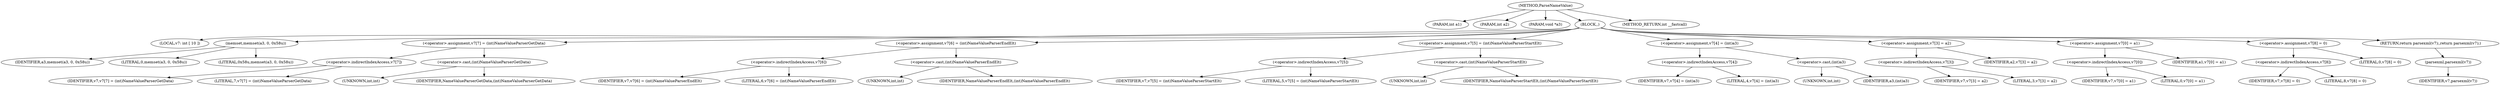 digraph ParseNameValue {  
"1000102" [label = "(METHOD,ParseNameValue)" ]
"1000103" [label = "(PARAM,int a1)" ]
"1000104" [label = "(PARAM,int a2)" ]
"1000105" [label = "(PARAM,void *a3)" ]
"1000106" [label = "(BLOCK,,)" ]
"1000107" [label = "(LOCAL,v7: int [ 10 ])" ]
"1000108" [label = "(memset,memset(a3, 0, 0x58u))" ]
"1000109" [label = "(IDENTIFIER,a3,memset(a3, 0, 0x58u))" ]
"1000110" [label = "(LITERAL,0,memset(a3, 0, 0x58u))" ]
"1000111" [label = "(LITERAL,0x58u,memset(a3, 0, 0x58u))" ]
"1000112" [label = "(<operator>.assignment,v7[7] = (int)NameValueParserGetData)" ]
"1000113" [label = "(<operator>.indirectIndexAccess,v7[7])" ]
"1000114" [label = "(IDENTIFIER,v7,v7[7] = (int)NameValueParserGetData)" ]
"1000115" [label = "(LITERAL,7,v7[7] = (int)NameValueParserGetData)" ]
"1000116" [label = "(<operator>.cast,(int)NameValueParserGetData)" ]
"1000117" [label = "(UNKNOWN,int,int)" ]
"1000118" [label = "(IDENTIFIER,NameValueParserGetData,(int)NameValueParserGetData)" ]
"1000119" [label = "(<operator>.assignment,v7[6] = (int)NameValueParserEndElt)" ]
"1000120" [label = "(<operator>.indirectIndexAccess,v7[6])" ]
"1000121" [label = "(IDENTIFIER,v7,v7[6] = (int)NameValueParserEndElt)" ]
"1000122" [label = "(LITERAL,6,v7[6] = (int)NameValueParserEndElt)" ]
"1000123" [label = "(<operator>.cast,(int)NameValueParserEndElt)" ]
"1000124" [label = "(UNKNOWN,int,int)" ]
"1000125" [label = "(IDENTIFIER,NameValueParserEndElt,(int)NameValueParserEndElt)" ]
"1000126" [label = "(<operator>.assignment,v7[5] = (int)NameValueParserStartElt)" ]
"1000127" [label = "(<operator>.indirectIndexAccess,v7[5])" ]
"1000128" [label = "(IDENTIFIER,v7,v7[5] = (int)NameValueParserStartElt)" ]
"1000129" [label = "(LITERAL,5,v7[5] = (int)NameValueParserStartElt)" ]
"1000130" [label = "(<operator>.cast,(int)NameValueParserStartElt)" ]
"1000131" [label = "(UNKNOWN,int,int)" ]
"1000132" [label = "(IDENTIFIER,NameValueParserStartElt,(int)NameValueParserStartElt)" ]
"1000133" [label = "(<operator>.assignment,v7[4] = (int)a3)" ]
"1000134" [label = "(<operator>.indirectIndexAccess,v7[4])" ]
"1000135" [label = "(IDENTIFIER,v7,v7[4] = (int)a3)" ]
"1000136" [label = "(LITERAL,4,v7[4] = (int)a3)" ]
"1000137" [label = "(<operator>.cast,(int)a3)" ]
"1000138" [label = "(UNKNOWN,int,int)" ]
"1000139" [label = "(IDENTIFIER,a3,(int)a3)" ]
"1000140" [label = "(<operator>.assignment,v7[3] = a2)" ]
"1000141" [label = "(<operator>.indirectIndexAccess,v7[3])" ]
"1000142" [label = "(IDENTIFIER,v7,v7[3] = a2)" ]
"1000143" [label = "(LITERAL,3,v7[3] = a2)" ]
"1000144" [label = "(IDENTIFIER,a2,v7[3] = a2)" ]
"1000145" [label = "(<operator>.assignment,v7[0] = a1)" ]
"1000146" [label = "(<operator>.indirectIndexAccess,v7[0])" ]
"1000147" [label = "(IDENTIFIER,v7,v7[0] = a1)" ]
"1000148" [label = "(LITERAL,0,v7[0] = a1)" ]
"1000149" [label = "(IDENTIFIER,a1,v7[0] = a1)" ]
"1000150" [label = "(<operator>.assignment,v7[8] = 0)" ]
"1000151" [label = "(<operator>.indirectIndexAccess,v7[8])" ]
"1000152" [label = "(IDENTIFIER,v7,v7[8] = 0)" ]
"1000153" [label = "(LITERAL,8,v7[8] = 0)" ]
"1000154" [label = "(LITERAL,0,v7[8] = 0)" ]
"1000155" [label = "(RETURN,return parsexml(v7);,return parsexml(v7);)" ]
"1000156" [label = "(parsexml,parsexml(v7))" ]
"1000157" [label = "(IDENTIFIER,v7,parsexml(v7))" ]
"1000158" [label = "(METHOD_RETURN,int __fastcall)" ]
  "1000102" -> "1000103" 
  "1000102" -> "1000104" 
  "1000102" -> "1000105" 
  "1000102" -> "1000106" 
  "1000102" -> "1000158" 
  "1000106" -> "1000107" 
  "1000106" -> "1000108" 
  "1000106" -> "1000112" 
  "1000106" -> "1000119" 
  "1000106" -> "1000126" 
  "1000106" -> "1000133" 
  "1000106" -> "1000140" 
  "1000106" -> "1000145" 
  "1000106" -> "1000150" 
  "1000106" -> "1000155" 
  "1000108" -> "1000109" 
  "1000108" -> "1000110" 
  "1000108" -> "1000111" 
  "1000112" -> "1000113" 
  "1000112" -> "1000116" 
  "1000113" -> "1000114" 
  "1000113" -> "1000115" 
  "1000116" -> "1000117" 
  "1000116" -> "1000118" 
  "1000119" -> "1000120" 
  "1000119" -> "1000123" 
  "1000120" -> "1000121" 
  "1000120" -> "1000122" 
  "1000123" -> "1000124" 
  "1000123" -> "1000125" 
  "1000126" -> "1000127" 
  "1000126" -> "1000130" 
  "1000127" -> "1000128" 
  "1000127" -> "1000129" 
  "1000130" -> "1000131" 
  "1000130" -> "1000132" 
  "1000133" -> "1000134" 
  "1000133" -> "1000137" 
  "1000134" -> "1000135" 
  "1000134" -> "1000136" 
  "1000137" -> "1000138" 
  "1000137" -> "1000139" 
  "1000140" -> "1000141" 
  "1000140" -> "1000144" 
  "1000141" -> "1000142" 
  "1000141" -> "1000143" 
  "1000145" -> "1000146" 
  "1000145" -> "1000149" 
  "1000146" -> "1000147" 
  "1000146" -> "1000148" 
  "1000150" -> "1000151" 
  "1000150" -> "1000154" 
  "1000151" -> "1000152" 
  "1000151" -> "1000153" 
  "1000155" -> "1000156" 
  "1000156" -> "1000157" 
}
